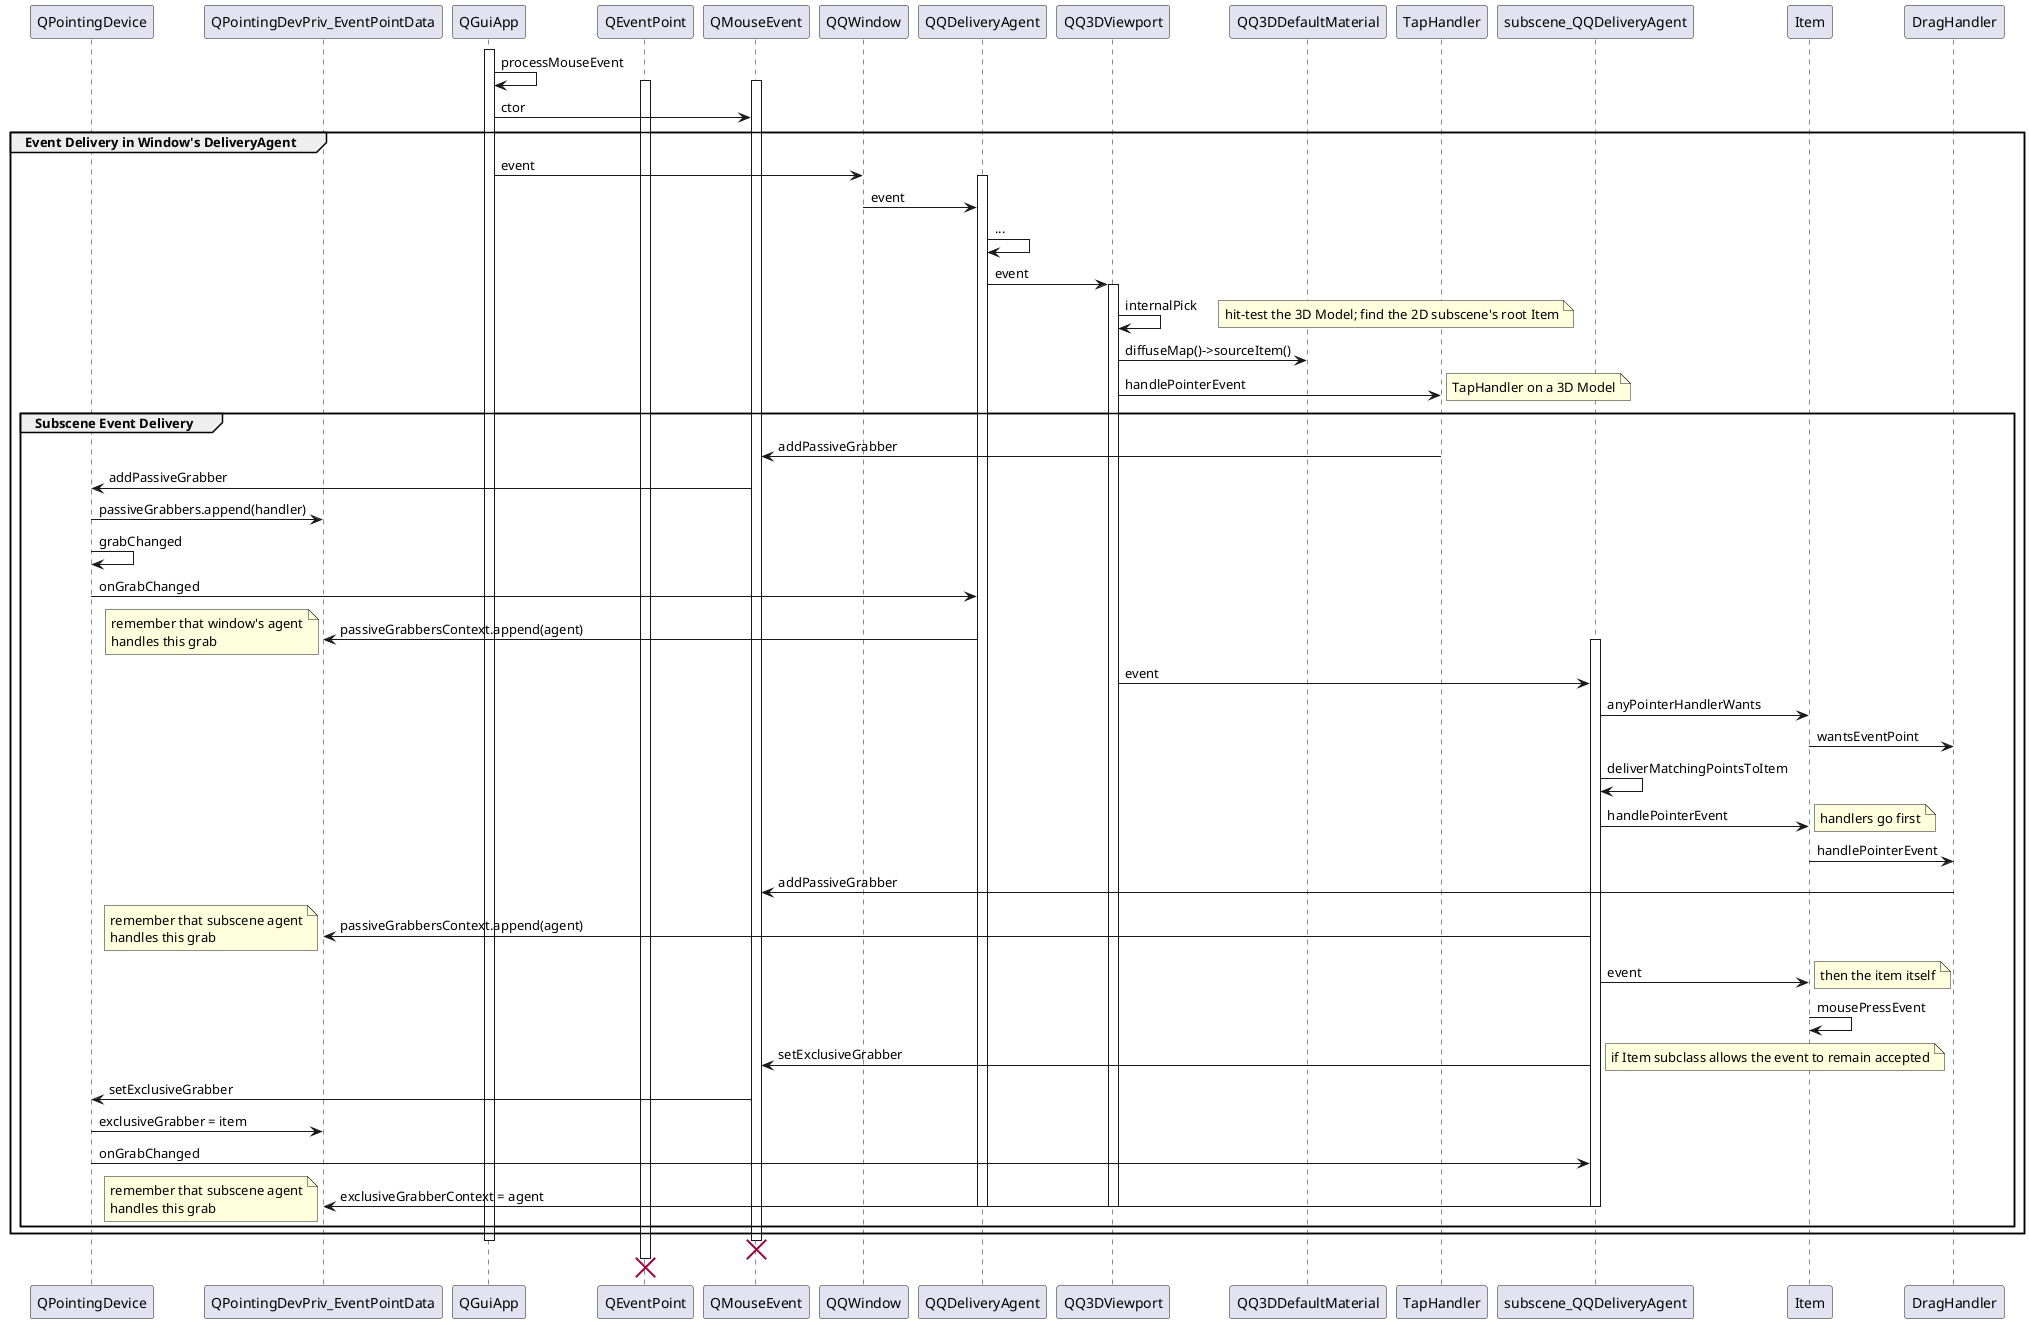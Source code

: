 @startuml
participant "QPointingDevice"
participant "QPointingDevPriv_EventPointData"
activate QGuiApp
note right: QWindowSystemInterfacePrivate::MouseEvent comes in
QGuiApp -> QGuiApp : processMouseEvent
participant "QEventPoint"
activate QEventPoint
activate QMouseEvent
QGuiApp -> QMouseEvent : ctor
group Event Delivery in Window's DeliveryAgent
QGuiApp -> QQWindow : event
activate QQDeliveryAgent
QQWindow -> QQDeliveryAgent : event
QQDeliveryAgent -> QQDeliveryAgent : ...
QQDeliveryAgent -> QQ3DViewport : event
activate QQ3DViewport
QQ3DViewport -> QQ3DViewport : internalPick
note right: hit-test the 3D Model; find the 2D subscene's root Item
QQ3DViewport -> QQ3DDefaultMaterial : diffuseMap()->sourceItem()
QQ3DViewport -> TapHandler : handlePointerEvent
note right: TapHandler on a 3D Model
group Subscene Event Delivery
TapHandler -> QMouseEvent : addPassiveGrabber
QMouseEvent -> QPointingDevice : addPassiveGrabber
QPointingDevice -> QPointingDevPriv_EventPointData : passiveGrabbers.append(handler)
QPointingDevice -> QPointingDevice : grabChanged
QPointingDevice -> QQDeliveryAgent : onGrabChanged
QQDeliveryAgent -> QPointingDevPriv_EventPointData : passiveGrabbersContext.append(agent)
note left: remember that window's agent\nhandles this grab
activate subscene_QQDeliveryAgent
QQ3DViewport -> subscene_QQDeliveryAgent : event
subscene_QQDeliveryAgent -> Item : anyPointerHandlerWants
Item -> DragHandler : wantsEventPoint
subscene_QQDeliveryAgent -> subscene_QQDeliveryAgent : deliverMatchingPointsToItem
subscene_QQDeliveryAgent -> Item : handlePointerEvent
note right: handlers go first
Item -> DragHandler : handlePointerEvent
DragHandler -> QMouseEvent : addPassiveGrabber
subscene_QQDeliveryAgent -> QPointingDevPriv_EventPointData : passiveGrabbersContext.append(agent)
note left: remember that subscene agent\nhandles this grab
subscene_QQDeliveryAgent -> Item : event
note right: then the item itself
Item -> Item : mousePressEvent
subscene_QQDeliveryAgent -> QMouseEvent : setExclusiveGrabber
note right: if Item subclass allows the event to remain accepted
QMouseEvent -> QPointingDevice : setExclusiveGrabber
QPointingDevice -> QPointingDevPriv_EventPointData : exclusiveGrabber = item
QPointingDevice -> subscene_QQDeliveryAgent : onGrabChanged
subscene_QQDeliveryAgent -> QPointingDevPriv_EventPointData : exclusiveGrabberContext = agent
note left: remember that subscene agent\nhandles this grab
deactivate subscene_QQDeliveryAgent
deactivate QQ3DViewport
deactivate QQDeliveryAgent
end
end
deactivate QGuiApp
destroy QMouseEvent
destroy QEventPoint
@enduml
